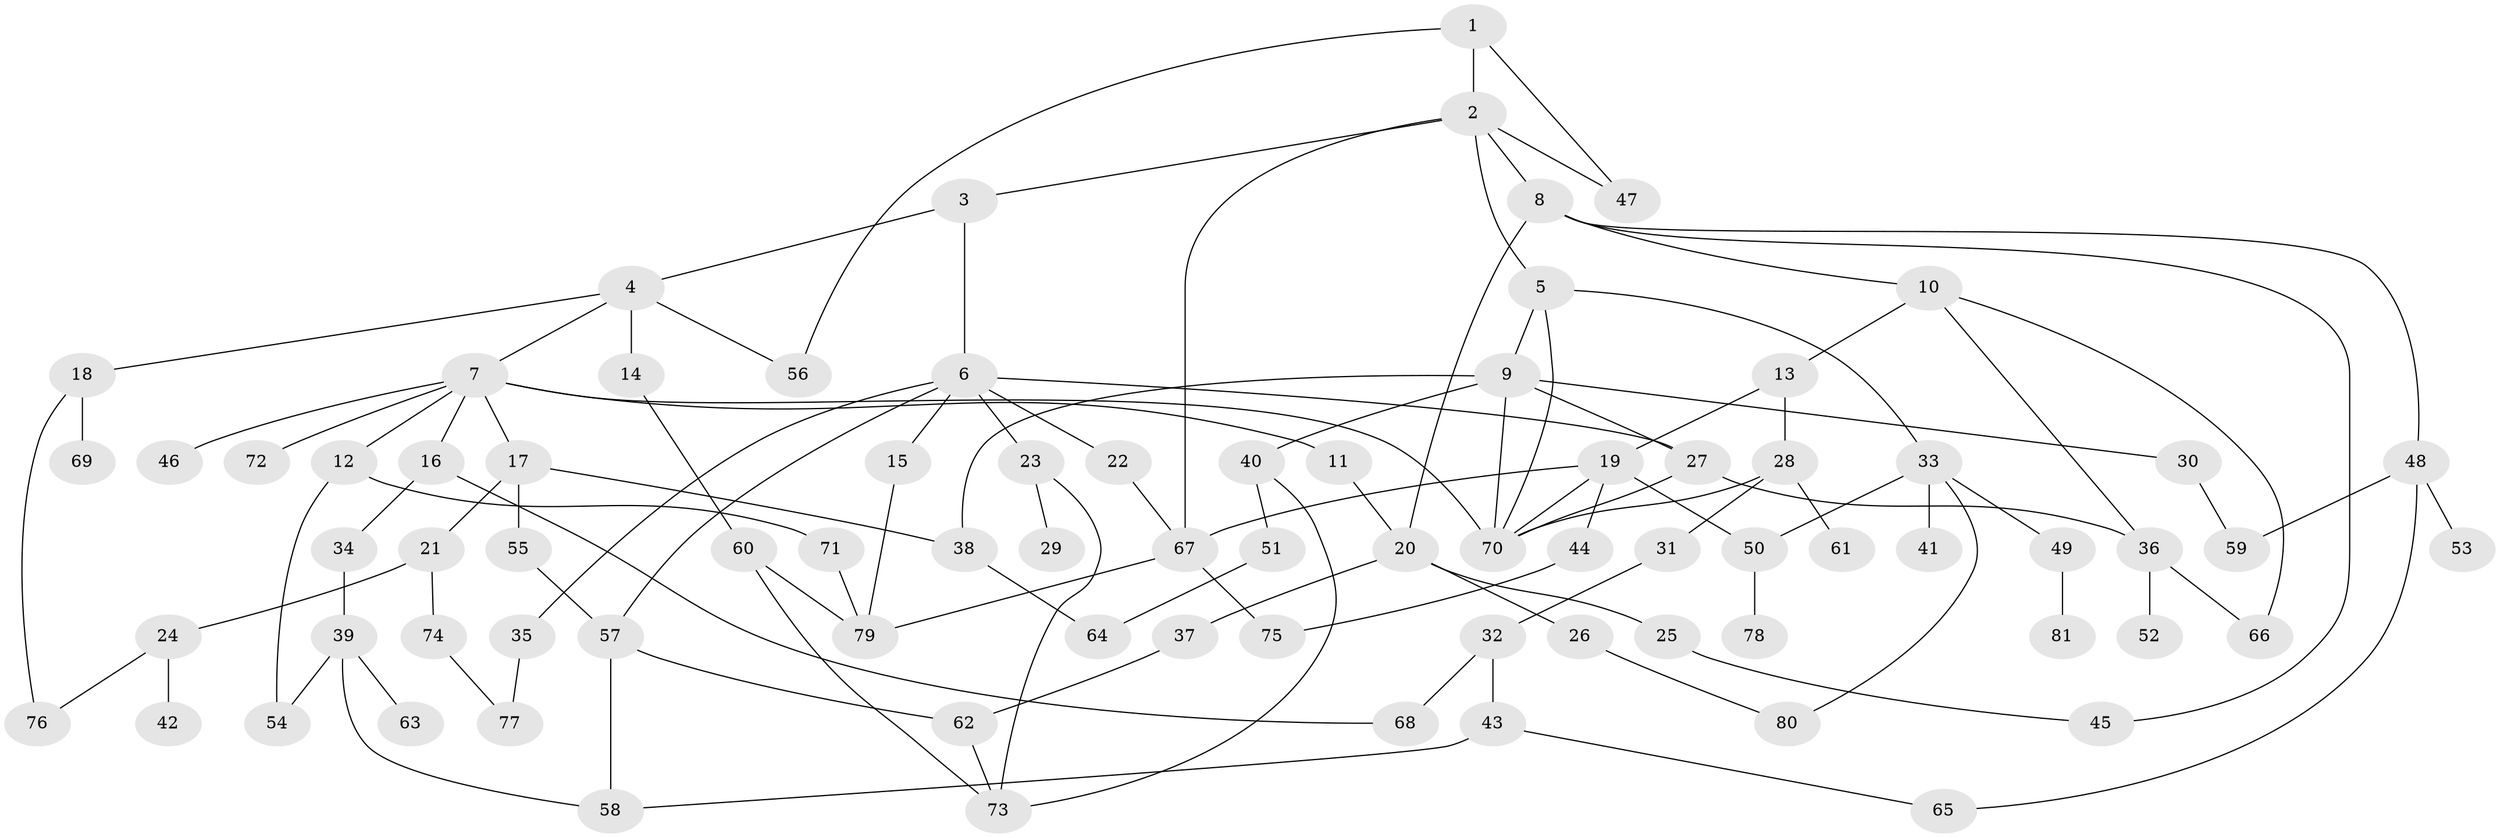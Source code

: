 // coarse degree distribution, {6: 0.017543859649122806, 7: 0.05263157894736842, 5: 0.12280701754385964, 3: 0.24561403508771928, 4: 0.14035087719298245, 2: 0.2807017543859649, 1: 0.14035087719298245}
// Generated by graph-tools (version 1.1) at 2025/36/03/04/25 23:36:07]
// undirected, 81 vertices, 115 edges
graph export_dot {
  node [color=gray90,style=filled];
  1;
  2;
  3;
  4;
  5;
  6;
  7;
  8;
  9;
  10;
  11;
  12;
  13;
  14;
  15;
  16;
  17;
  18;
  19;
  20;
  21;
  22;
  23;
  24;
  25;
  26;
  27;
  28;
  29;
  30;
  31;
  32;
  33;
  34;
  35;
  36;
  37;
  38;
  39;
  40;
  41;
  42;
  43;
  44;
  45;
  46;
  47;
  48;
  49;
  50;
  51;
  52;
  53;
  54;
  55;
  56;
  57;
  58;
  59;
  60;
  61;
  62;
  63;
  64;
  65;
  66;
  67;
  68;
  69;
  70;
  71;
  72;
  73;
  74;
  75;
  76;
  77;
  78;
  79;
  80;
  81;
  1 -- 2;
  1 -- 56;
  1 -- 47;
  2 -- 3;
  2 -- 5;
  2 -- 8;
  2 -- 47;
  2 -- 67;
  3 -- 4;
  3 -- 6;
  4 -- 7;
  4 -- 14;
  4 -- 18;
  4 -- 56;
  5 -- 9;
  5 -- 33;
  5 -- 70;
  6 -- 15;
  6 -- 22;
  6 -- 23;
  6 -- 35;
  6 -- 57;
  6 -- 27;
  7 -- 11;
  7 -- 12;
  7 -- 16;
  7 -- 17;
  7 -- 46;
  7 -- 72;
  7 -- 70;
  8 -- 10;
  8 -- 20;
  8 -- 48;
  8 -- 45;
  9 -- 27;
  9 -- 30;
  9 -- 38;
  9 -- 40;
  9 -- 70;
  10 -- 13;
  10 -- 36;
  10 -- 66;
  11 -- 20;
  12 -- 71;
  12 -- 54;
  13 -- 19;
  13 -- 28;
  14 -- 60;
  15 -- 79;
  16 -- 34;
  16 -- 68;
  17 -- 21;
  17 -- 55;
  17 -- 38;
  18 -- 69;
  18 -- 76;
  19 -- 44;
  19 -- 50;
  19 -- 70;
  19 -- 67;
  20 -- 25;
  20 -- 26;
  20 -- 37;
  21 -- 24;
  21 -- 74;
  22 -- 67;
  23 -- 29;
  23 -- 73;
  24 -- 42;
  24 -- 76;
  25 -- 45;
  26 -- 80;
  27 -- 70;
  27 -- 36;
  28 -- 31;
  28 -- 61;
  28 -- 70;
  30 -- 59;
  31 -- 32;
  32 -- 43;
  32 -- 68;
  33 -- 41;
  33 -- 49;
  33 -- 50;
  33 -- 80;
  34 -- 39;
  35 -- 77;
  36 -- 52;
  36 -- 66;
  37 -- 62;
  38 -- 64;
  39 -- 54;
  39 -- 58;
  39 -- 63;
  40 -- 51;
  40 -- 73;
  43 -- 65;
  43 -- 58;
  44 -- 75;
  48 -- 53;
  48 -- 59;
  48 -- 65;
  49 -- 81;
  50 -- 78;
  51 -- 64;
  55 -- 57;
  57 -- 58;
  57 -- 62;
  60 -- 79;
  60 -- 73;
  62 -- 73;
  67 -- 79;
  67 -- 75;
  71 -- 79;
  74 -- 77;
}
